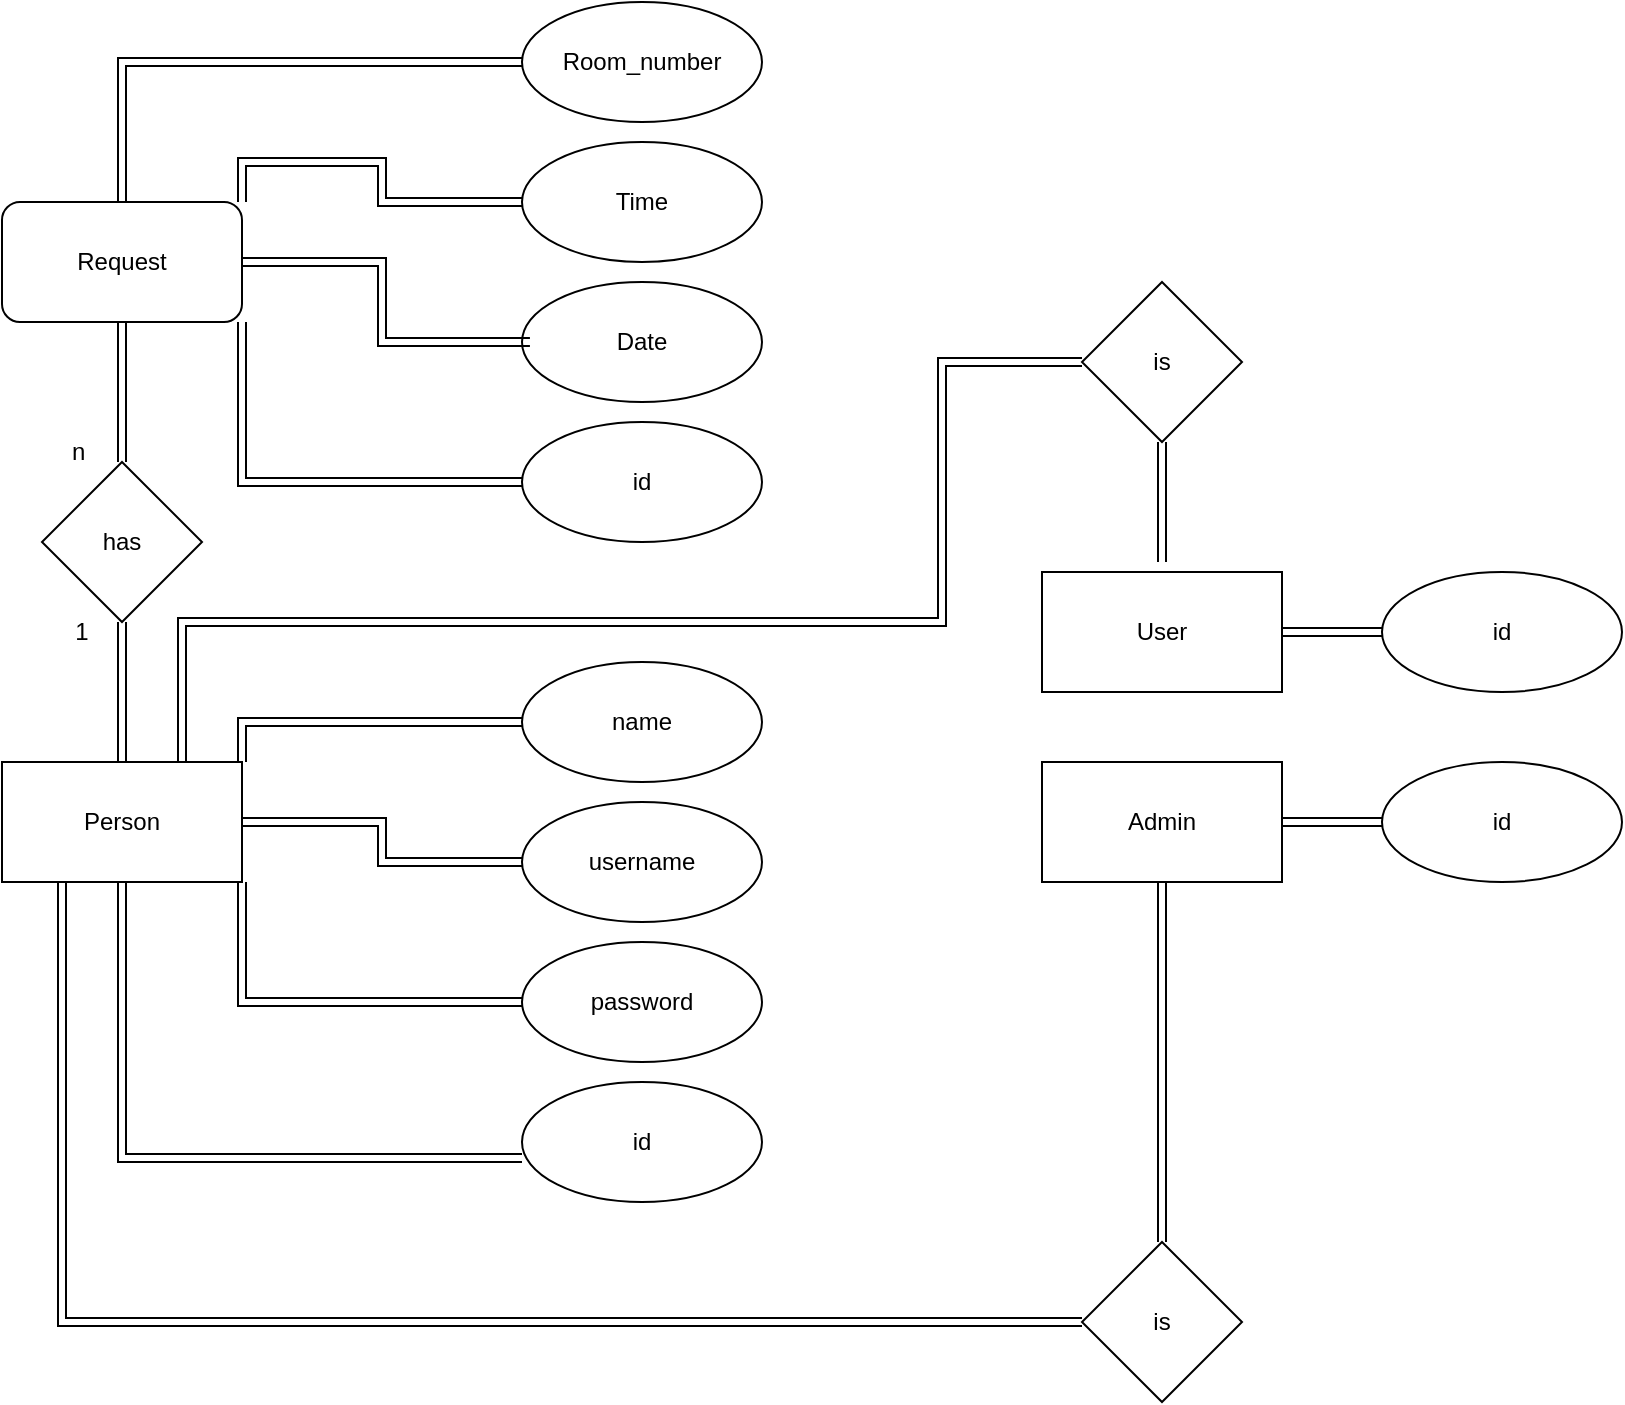 <mxfile version="26.0.4">
  <diagram name="Page-1" id="IRu-pUIRZtSUQrKhBp-F">
    <mxGraphModel dx="1382" dy="690" grid="1" gridSize="10" guides="1" tooltips="1" connect="1" arrows="1" fold="1" page="1" pageScale="1" pageWidth="850" pageHeight="1100" math="0" shadow="0">
      <root>
        <mxCell id="0" />
        <mxCell id="1" parent="0" />
        <mxCell id="0mNGemGfv6inI93jcEXT-4" style="edgeStyle=orthogonalEdgeStyle;rounded=0;orthogonalLoop=1;jettySize=auto;html=1;exitX=1;exitY=0;exitDx=0;exitDy=0;shape=link;" parent="1" source="0mNGemGfv6inI93jcEXT-1" target="0mNGemGfv6inI93jcEXT-3" edge="1">
          <mxGeometry relative="1" as="geometry" />
        </mxCell>
        <mxCell id="0mNGemGfv6inI93jcEXT-18" style="edgeStyle=orthogonalEdgeStyle;rounded=0;orthogonalLoop=1;jettySize=auto;html=1;exitX=1;exitY=1;exitDx=0;exitDy=0;entryX=0;entryY=0.5;entryDx=0;entryDy=0;shape=link;" parent="1" source="0mNGemGfv6inI93jcEXT-1" target="0mNGemGfv6inI93jcEXT-17" edge="1">
          <mxGeometry relative="1" as="geometry" />
        </mxCell>
        <mxCell id="0mNGemGfv6inI93jcEXT-20" style="edgeStyle=orthogonalEdgeStyle;rounded=0;orthogonalLoop=1;jettySize=auto;html=1;exitX=0.5;exitY=1;exitDx=0;exitDy=0;entryX=0.5;entryY=0;entryDx=0;entryDy=0;shape=link;" parent="1" source="0mNGemGfv6inI93jcEXT-1" target="0mNGemGfv6inI93jcEXT-19" edge="1">
          <mxGeometry relative="1" as="geometry" />
        </mxCell>
        <mxCell id="0mNGemGfv6inI93jcEXT-1" value="Request" style="rounded=1;whiteSpace=wrap;html=1;" parent="1" vertex="1">
          <mxGeometry x="20" y="100" width="120" height="60" as="geometry" />
        </mxCell>
        <mxCell id="0mNGemGfv6inI93jcEXT-3" value="Time" style="ellipse;whiteSpace=wrap;html=1;" parent="1" vertex="1">
          <mxGeometry x="280" y="70" width="120" height="60" as="geometry" />
        </mxCell>
        <mxCell id="0mNGemGfv6inI93jcEXT-5" value="Date" style="ellipse;whiteSpace=wrap;html=1;" parent="1" vertex="1">
          <mxGeometry x="280" y="140" width="120" height="60" as="geometry" />
        </mxCell>
        <mxCell id="0mNGemGfv6inI93jcEXT-6" style="edgeStyle=orthogonalEdgeStyle;rounded=0;orthogonalLoop=1;jettySize=auto;html=1;exitX=1;exitY=0.5;exitDx=0;exitDy=0;entryX=0.033;entryY=0.5;entryDx=0;entryDy=0;entryPerimeter=0;shape=link;" parent="1" source="0mNGemGfv6inI93jcEXT-1" target="0mNGemGfv6inI93jcEXT-5" edge="1">
          <mxGeometry relative="1" as="geometry" />
        </mxCell>
        <mxCell id="0mNGemGfv6inI93jcEXT-10" style="edgeStyle=orthogonalEdgeStyle;rounded=0;orthogonalLoop=1;jettySize=auto;html=1;exitX=1;exitY=0;exitDx=0;exitDy=0;entryX=0;entryY=0.5;entryDx=0;entryDy=0;shape=link;" parent="1" source="0mNGemGfv6inI93jcEXT-7" target="0mNGemGfv6inI93jcEXT-9" edge="1">
          <mxGeometry relative="1" as="geometry" />
        </mxCell>
        <mxCell id="0mNGemGfv6inI93jcEXT-13" style="edgeStyle=orthogonalEdgeStyle;rounded=0;orthogonalLoop=1;jettySize=auto;html=1;exitX=1;exitY=0.5;exitDx=0;exitDy=0;entryX=0;entryY=0.5;entryDx=0;entryDy=0;shape=link;" parent="1" source="0mNGemGfv6inI93jcEXT-7" target="0mNGemGfv6inI93jcEXT-11" edge="1">
          <mxGeometry relative="1" as="geometry" />
        </mxCell>
        <mxCell id="0mNGemGfv6inI93jcEXT-21" style="edgeStyle=orthogonalEdgeStyle;rounded=0;orthogonalLoop=1;jettySize=auto;html=1;exitX=0.5;exitY=0;exitDx=0;exitDy=0;shape=link;" parent="1" source="0mNGemGfv6inI93jcEXT-7" target="0mNGemGfv6inI93jcEXT-19" edge="1">
          <mxGeometry relative="1" as="geometry" />
        </mxCell>
        <mxCell id="0mNGemGfv6inI93jcEXT-32" style="edgeStyle=orthogonalEdgeStyle;rounded=0;orthogonalLoop=1;jettySize=auto;html=1;exitX=0.25;exitY=1;exitDx=0;exitDy=0;entryX=0;entryY=0.5;entryDx=0;entryDy=0;shape=link;" parent="1" source="0mNGemGfv6inI93jcEXT-7" target="0mNGemGfv6inI93jcEXT-29" edge="1">
          <mxGeometry relative="1" as="geometry" />
        </mxCell>
        <mxCell id="0mNGemGfv6inI93jcEXT-39" style="edgeStyle=orthogonalEdgeStyle;rounded=0;orthogonalLoop=1;jettySize=auto;html=1;exitX=0.75;exitY=0;exitDx=0;exitDy=0;entryX=0;entryY=0.5;entryDx=0;entryDy=0;shape=link;" parent="1" source="0mNGemGfv6inI93jcEXT-7" target="0mNGemGfv6inI93jcEXT-36" edge="1">
          <mxGeometry relative="1" as="geometry">
            <Array as="points">
              <mxPoint x="110" y="310" />
              <mxPoint x="490" y="310" />
              <mxPoint x="490" y="180" />
            </Array>
          </mxGeometry>
        </mxCell>
        <mxCell id="0mNGemGfv6inI93jcEXT-7" value="Person" style="rounded=0;whiteSpace=wrap;html=1;" parent="1" vertex="1">
          <mxGeometry x="20" y="380" width="120" height="60" as="geometry" />
        </mxCell>
        <mxCell id="0mNGemGfv6inI93jcEXT-9" value="name" style="ellipse;whiteSpace=wrap;html=1;" parent="1" vertex="1">
          <mxGeometry x="280" y="330" width="120" height="60" as="geometry" />
        </mxCell>
        <mxCell id="0mNGemGfv6inI93jcEXT-11" value="username" style="ellipse;whiteSpace=wrap;html=1;" parent="1" vertex="1">
          <mxGeometry x="280" y="400" width="120" height="60" as="geometry" />
        </mxCell>
        <mxCell id="0mNGemGfv6inI93jcEXT-14" style="edgeStyle=orthogonalEdgeStyle;rounded=0;orthogonalLoop=1;jettySize=auto;html=1;exitX=0;exitY=0.5;exitDx=0;exitDy=0;entryX=1;entryY=1;entryDx=0;entryDy=0;shape=link;" parent="1" source="0mNGemGfv6inI93jcEXT-12" target="0mNGemGfv6inI93jcEXT-7" edge="1">
          <mxGeometry relative="1" as="geometry" />
        </mxCell>
        <mxCell id="0mNGemGfv6inI93jcEXT-12" value="password" style="ellipse;whiteSpace=wrap;html=1;" parent="1" vertex="1">
          <mxGeometry x="280" y="470" width="120" height="60" as="geometry" />
        </mxCell>
        <mxCell id="0mNGemGfv6inI93jcEXT-15" value="id" style="ellipse;whiteSpace=wrap;html=1;" parent="1" vertex="1">
          <mxGeometry x="280" y="540" width="120" height="60" as="geometry" />
        </mxCell>
        <mxCell id="0mNGemGfv6inI93jcEXT-16" style="edgeStyle=orthogonalEdgeStyle;rounded=0;orthogonalLoop=1;jettySize=auto;html=1;exitX=0.5;exitY=1;exitDx=0;exitDy=0;entryX=0;entryY=0.633;entryDx=0;entryDy=0;entryPerimeter=0;shape=link;" parent="1" source="0mNGemGfv6inI93jcEXT-7" target="0mNGemGfv6inI93jcEXT-15" edge="1">
          <mxGeometry relative="1" as="geometry" />
        </mxCell>
        <mxCell id="0mNGemGfv6inI93jcEXT-17" value="id" style="ellipse;whiteSpace=wrap;html=1;" parent="1" vertex="1">
          <mxGeometry x="280" y="210" width="120" height="60" as="geometry" />
        </mxCell>
        <mxCell id="0mNGemGfv6inI93jcEXT-19" value="has" style="rhombus;whiteSpace=wrap;html=1;" parent="1" vertex="1">
          <mxGeometry x="40" y="230" width="80" height="80" as="geometry" />
        </mxCell>
        <mxCell id="0mNGemGfv6inI93jcEXT-22" value="n&amp;nbsp;" style="text;html=1;align=center;verticalAlign=middle;whiteSpace=wrap;rounded=0;" parent="1" vertex="1">
          <mxGeometry x="50" y="210" width="20" height="30" as="geometry" />
        </mxCell>
        <mxCell id="0mNGemGfv6inI93jcEXT-23" value="1" style="text;html=1;align=center;verticalAlign=middle;whiteSpace=wrap;rounded=0;" parent="1" vertex="1">
          <mxGeometry x="50" y="300" width="20" height="30" as="geometry" />
        </mxCell>
        <mxCell id="0mNGemGfv6inI93jcEXT-28" style="edgeStyle=orthogonalEdgeStyle;rounded=0;orthogonalLoop=1;jettySize=auto;html=1;exitX=1;exitY=0.5;exitDx=0;exitDy=0;entryX=0;entryY=0.5;entryDx=0;entryDy=0;shape=link;" parent="1" source="0mNGemGfv6inI93jcEXT-24" target="0mNGemGfv6inI93jcEXT-27" edge="1">
          <mxGeometry relative="1" as="geometry" />
        </mxCell>
        <mxCell id="0mNGemGfv6inI93jcEXT-30" style="edgeStyle=orthogonalEdgeStyle;rounded=0;orthogonalLoop=1;jettySize=auto;html=1;entryX=0.5;entryY=0;entryDx=0;entryDy=0;shape=link;" parent="1" source="0mNGemGfv6inI93jcEXT-24" target="0mNGemGfv6inI93jcEXT-29" edge="1">
          <mxGeometry relative="1" as="geometry" />
        </mxCell>
        <mxCell id="0mNGemGfv6inI93jcEXT-24" value="Admin" style="rounded=0;whiteSpace=wrap;html=1;" parent="1" vertex="1">
          <mxGeometry x="540" y="380" width="120" height="60" as="geometry" />
        </mxCell>
        <mxCell id="0mNGemGfv6inI93jcEXT-27" value="id" style="ellipse;whiteSpace=wrap;html=1;" parent="1" vertex="1">
          <mxGeometry x="710" y="380" width="120" height="60" as="geometry" />
        </mxCell>
        <mxCell id="0mNGemGfv6inI93jcEXT-29" value="is" style="rhombus;whiteSpace=wrap;html=1;" parent="1" vertex="1">
          <mxGeometry x="560" y="620" width="80" height="80" as="geometry" />
        </mxCell>
        <mxCell id="0mNGemGfv6inI93jcEXT-35" style="edgeStyle=orthogonalEdgeStyle;rounded=0;orthogonalLoop=1;jettySize=auto;html=1;exitX=1;exitY=0.5;exitDx=0;exitDy=0;entryX=0;entryY=0.5;entryDx=0;entryDy=0;shape=link;" parent="1" source="0mNGemGfv6inI93jcEXT-33" target="0mNGemGfv6inI93jcEXT-34" edge="1">
          <mxGeometry relative="1" as="geometry" />
        </mxCell>
        <mxCell id="0mNGemGfv6inI93jcEXT-33" value="User" style="rounded=0;whiteSpace=wrap;html=1;" parent="1" vertex="1">
          <mxGeometry x="540" y="285" width="120" height="60" as="geometry" />
        </mxCell>
        <mxCell id="0mNGemGfv6inI93jcEXT-34" value="id" style="ellipse;whiteSpace=wrap;html=1;" parent="1" vertex="1">
          <mxGeometry x="710" y="285" width="120" height="60" as="geometry" />
        </mxCell>
        <mxCell id="0mNGemGfv6inI93jcEXT-37" style="edgeStyle=orthogonalEdgeStyle;rounded=0;orthogonalLoop=1;jettySize=auto;html=1;exitX=0.5;exitY=1;exitDx=0;exitDy=0;shape=link;" parent="1" source="0mNGemGfv6inI93jcEXT-36" edge="1">
          <mxGeometry relative="1" as="geometry">
            <mxPoint x="600" y="280" as="targetPoint" />
          </mxGeometry>
        </mxCell>
        <mxCell id="0mNGemGfv6inI93jcEXT-36" value="is" style="rhombus;whiteSpace=wrap;html=1;" parent="1" vertex="1">
          <mxGeometry x="560" y="140" width="80" height="80" as="geometry" />
        </mxCell>
        <mxCell id="5LSYMqGylFs6hqtYjIQB-4" value="Room_number" style="ellipse;whiteSpace=wrap;html=1;" vertex="1" parent="1">
          <mxGeometry x="280" width="120" height="60" as="geometry" />
        </mxCell>
        <mxCell id="5LSYMqGylFs6hqtYjIQB-5" style="edgeStyle=orthogonalEdgeStyle;rounded=0;orthogonalLoop=1;jettySize=auto;html=1;exitX=0.5;exitY=0;exitDx=0;exitDy=0;entryX=0;entryY=0.5;entryDx=0;entryDy=0;shape=link;" edge="1" parent="1" source="0mNGemGfv6inI93jcEXT-1" target="5LSYMqGylFs6hqtYjIQB-4">
          <mxGeometry relative="1" as="geometry">
            <mxPoint x="100" y="20" as="sourcePoint" />
            <mxPoint x="240" y="100" as="targetPoint" />
          </mxGeometry>
        </mxCell>
      </root>
    </mxGraphModel>
  </diagram>
</mxfile>
